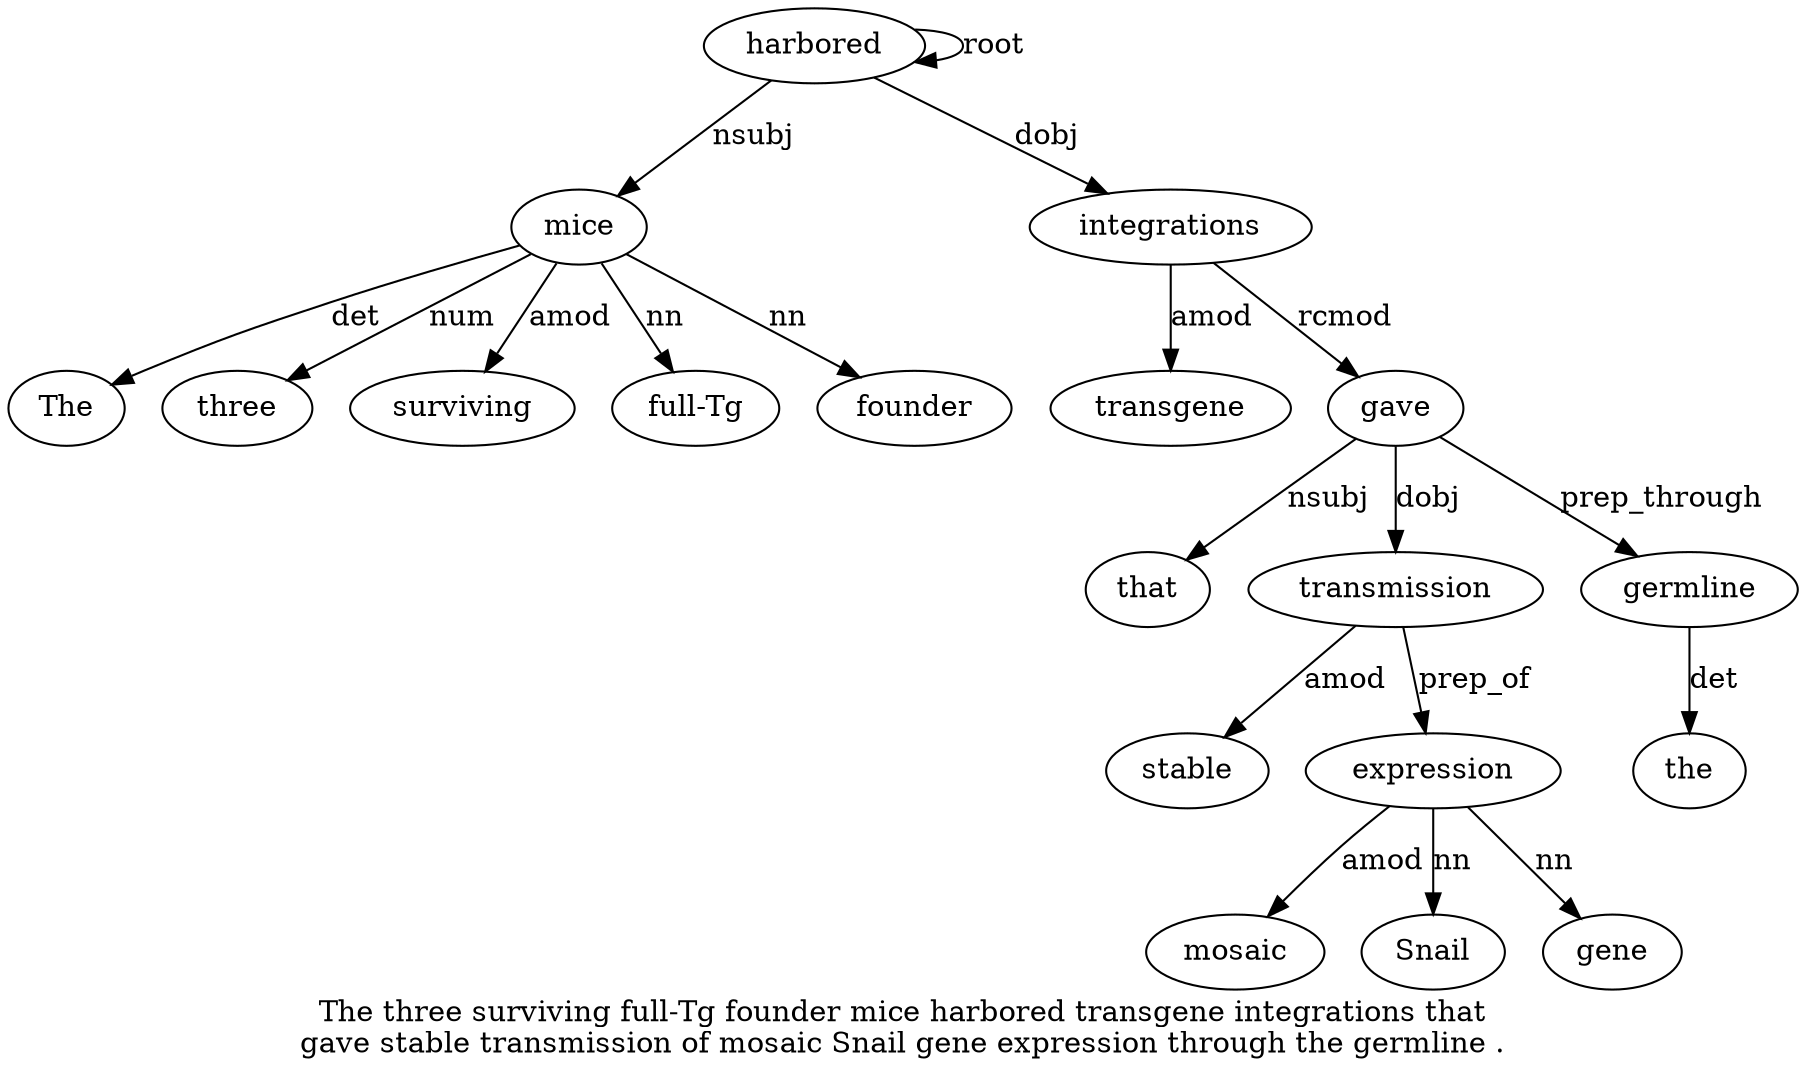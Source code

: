 digraph "The three surviving full-Tg founder mice harbored transgene integrations that gave stable transmission of mosaic Snail gene expression through the germline ." {
label="The three surviving full-Tg founder mice harbored transgene integrations that
gave stable transmission of mosaic Snail gene expression through the germline .";
mice6 [style=filled, fillcolor=white, label=mice];
The1 [style=filled, fillcolor=white, label=The];
mice6 -> The1  [label=det];
three2 [style=filled, fillcolor=white, label=three];
mice6 -> three2  [label=num];
surviving3 [style=filled, fillcolor=white, label=surviving];
mice6 -> surviving3  [label=amod];
"full-Tg4" [style=filled, fillcolor=white, label="full-Tg"];
mice6 -> "full-Tg4"  [label=nn];
founder5 [style=filled, fillcolor=white, label=founder];
mice6 -> founder5  [label=nn];
harbored7 [style=filled, fillcolor=white, label=harbored];
harbored7 -> mice6  [label=nsubj];
harbored7 -> harbored7  [label=root];
integrations9 [style=filled, fillcolor=white, label=integrations];
transgene8 [style=filled, fillcolor=white, label=transgene];
integrations9 -> transgene8  [label=amod];
harbored7 -> integrations9  [label=dobj];
gave11 [style=filled, fillcolor=white, label=gave];
that10 [style=filled, fillcolor=white, label=that];
gave11 -> that10  [label=nsubj];
integrations9 -> gave11  [label=rcmod];
transmission13 [style=filled, fillcolor=white, label=transmission];
stable12 [style=filled, fillcolor=white, label=stable];
transmission13 -> stable12  [label=amod];
gave11 -> transmission13  [label=dobj];
expression18 [style=filled, fillcolor=white, label=expression];
mosaic15 [style=filled, fillcolor=white, label=mosaic];
expression18 -> mosaic15  [label=amod];
Snail16 [style=filled, fillcolor=white, label=Snail];
expression18 -> Snail16  [label=nn];
gene17 [style=filled, fillcolor=white, label=gene];
expression18 -> gene17  [label=nn];
transmission13 -> expression18  [label=prep_of];
germline21 [style=filled, fillcolor=white, label=germline];
the20 [style=filled, fillcolor=white, label=the];
germline21 -> the20  [label=det];
gave11 -> germline21  [label=prep_through];
}
